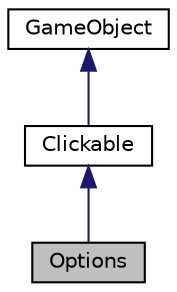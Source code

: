 digraph "Options"
{
  edge [fontname="Helvetica",fontsize="10",labelfontname="Helvetica",labelfontsize="10"];
  node [fontname="Helvetica",fontsize="10",shape=record];
  Node1 [label="Options",height=0.2,width=0.4,color="black", fillcolor="grey75", style="filled", fontcolor="black"];
  Node2 -> Node1 [dir="back",color="midnightblue",fontsize="10",style="solid"];
  Node2 [label="Clickable",height=0.2,width=0.4,color="black", fillcolor="white", style="filled",URL="$class_clickable.html",tooltip="The Clickable header file. "];
  Node3 -> Node2 [dir="back",color="midnightblue",fontsize="10",style="solid"];
  Node3 [label="GameObject",height=0.2,width=0.4,color="black", fillcolor="white", style="filled",URL="$class_game_object.html",tooltip="The game object header file. "];
}
